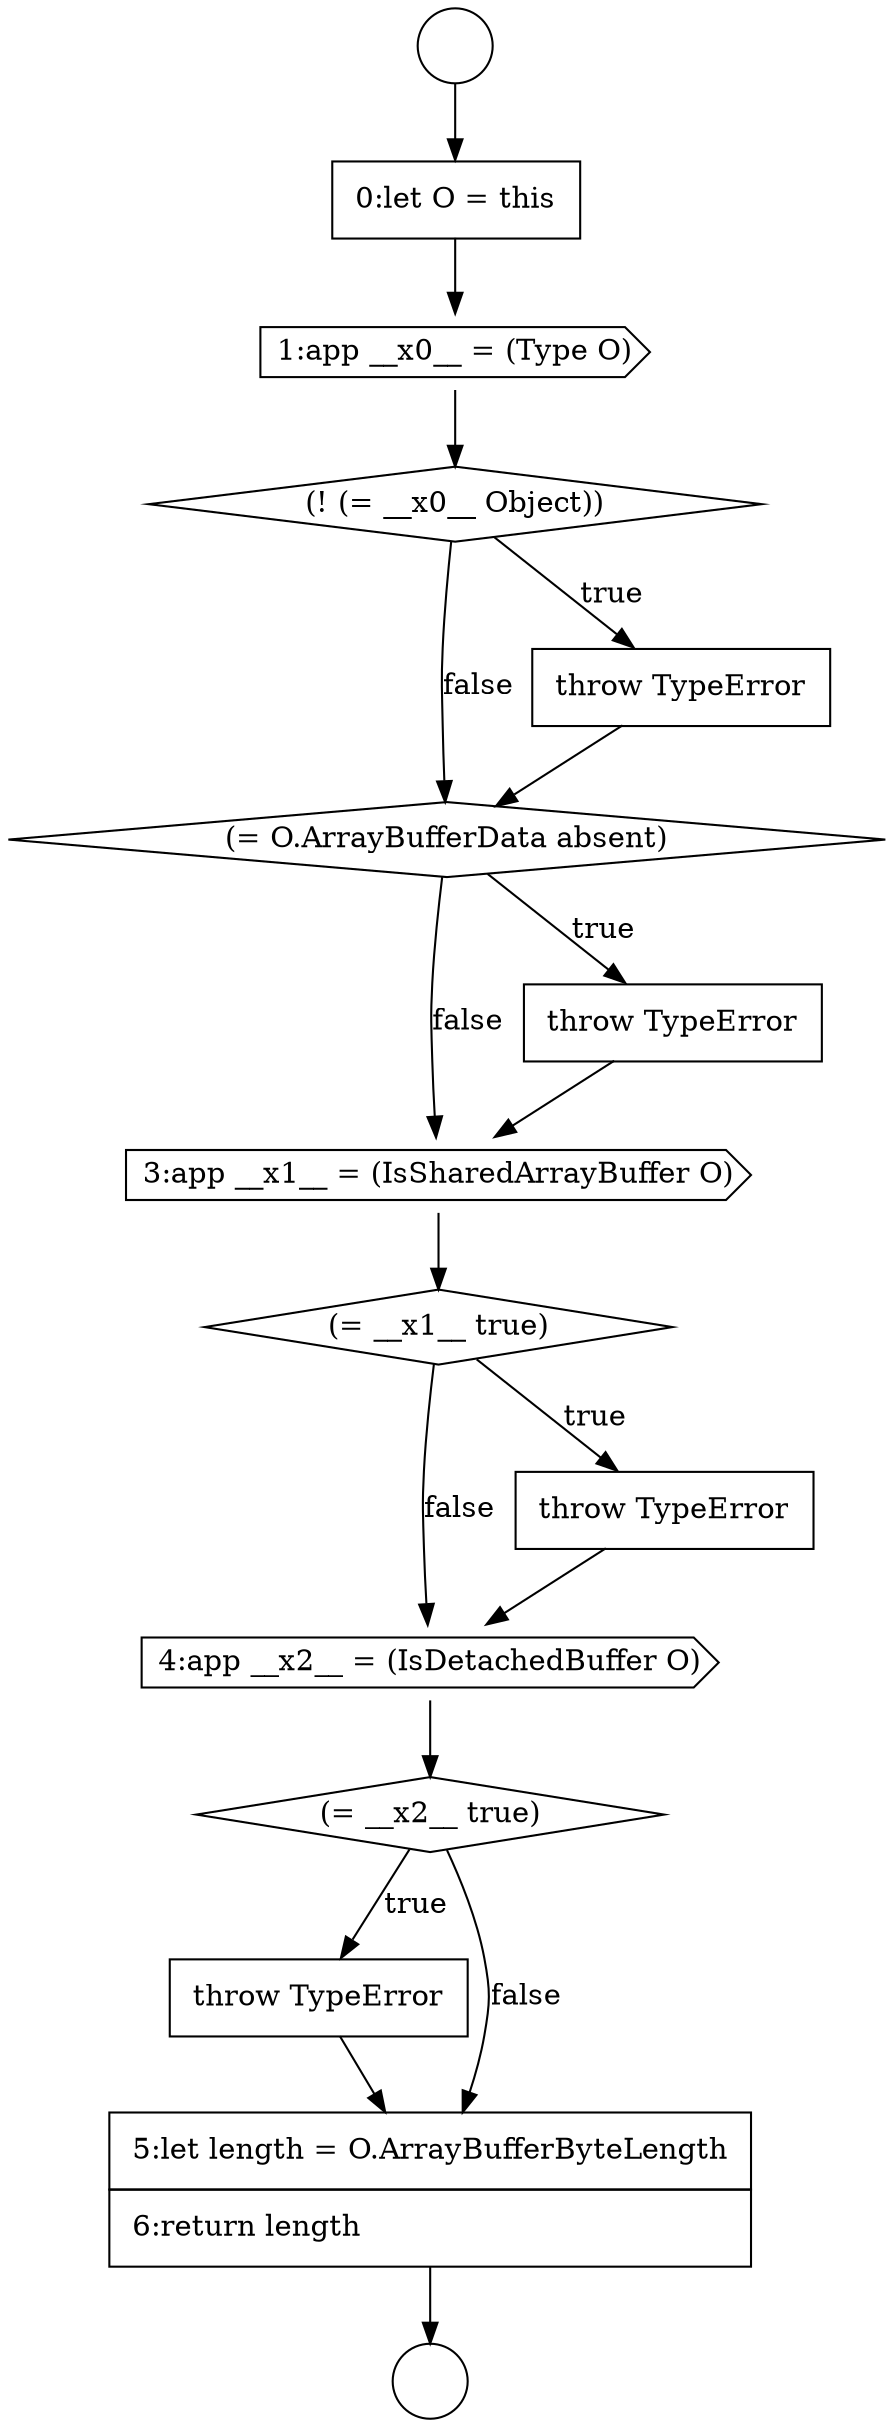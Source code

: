 digraph {
  node15537 [shape=diamond, label=<<font color="black">(= __x1__ true)</font>> color="black" fillcolor="white" style=filled]
  node15532 [shape=diamond, label=<<font color="black">(! (= __x0__ Object))</font>> color="black" fillcolor="white" style=filled]
  node15541 [shape=none, margin=0, label=<<font color="black">
    <table border="0" cellborder="1" cellspacing="0" cellpadding="10">
      <tr><td align="left">throw TypeError</td></tr>
    </table>
  </font>> color="black" fillcolor="white" style=filled]
  node15536 [shape=cds, label=<<font color="black">3:app __x1__ = (IsSharedArrayBuffer O)</font>> color="black" fillcolor="white" style=filled]
  node15542 [shape=none, margin=0, label=<<font color="black">
    <table border="0" cellborder="1" cellspacing="0" cellpadding="10">
      <tr><td align="left">5:let length = O.ArrayBufferByteLength</td></tr>
      <tr><td align="left">6:return length</td></tr>
    </table>
  </font>> color="black" fillcolor="white" style=filled]
  node15531 [shape=cds, label=<<font color="black">1:app __x0__ = (Type O)</font>> color="black" fillcolor="white" style=filled]
  node15530 [shape=none, margin=0, label=<<font color="black">
    <table border="0" cellborder="1" cellspacing="0" cellpadding="10">
      <tr><td align="left">0:let O = this</td></tr>
    </table>
  </font>> color="black" fillcolor="white" style=filled]
  node15528 [shape=circle label=" " color="black" fillcolor="white" style=filled]
  node15539 [shape=cds, label=<<font color="black">4:app __x2__ = (IsDetachedBuffer O)</font>> color="black" fillcolor="white" style=filled]
  node15538 [shape=none, margin=0, label=<<font color="black">
    <table border="0" cellborder="1" cellspacing="0" cellpadding="10">
      <tr><td align="left">throw TypeError</td></tr>
    </table>
  </font>> color="black" fillcolor="white" style=filled]
  node15535 [shape=none, margin=0, label=<<font color="black">
    <table border="0" cellborder="1" cellspacing="0" cellpadding="10">
      <tr><td align="left">throw TypeError</td></tr>
    </table>
  </font>> color="black" fillcolor="white" style=filled]
  node15529 [shape=circle label=" " color="black" fillcolor="white" style=filled]
  node15534 [shape=diamond, label=<<font color="black">(= O.ArrayBufferData absent)</font>> color="black" fillcolor="white" style=filled]
  node15540 [shape=diamond, label=<<font color="black">(= __x2__ true)</font>> color="black" fillcolor="white" style=filled]
  node15533 [shape=none, margin=0, label=<<font color="black">
    <table border="0" cellborder="1" cellspacing="0" cellpadding="10">
      <tr><td align="left">throw TypeError</td></tr>
    </table>
  </font>> color="black" fillcolor="white" style=filled]
  node15541 -> node15542 [ color="black"]
  node15537 -> node15538 [label=<<font color="black">true</font>> color="black"]
  node15537 -> node15539 [label=<<font color="black">false</font>> color="black"]
  node15528 -> node15530 [ color="black"]
  node15530 -> node15531 [ color="black"]
  node15538 -> node15539 [ color="black"]
  node15540 -> node15541 [label=<<font color="black">true</font>> color="black"]
  node15540 -> node15542 [label=<<font color="black">false</font>> color="black"]
  node15542 -> node15529 [ color="black"]
  node15536 -> node15537 [ color="black"]
  node15539 -> node15540 [ color="black"]
  node15532 -> node15533 [label=<<font color="black">true</font>> color="black"]
  node15532 -> node15534 [label=<<font color="black">false</font>> color="black"]
  node15535 -> node15536 [ color="black"]
  node15533 -> node15534 [ color="black"]
  node15534 -> node15535 [label=<<font color="black">true</font>> color="black"]
  node15534 -> node15536 [label=<<font color="black">false</font>> color="black"]
  node15531 -> node15532 [ color="black"]
}

